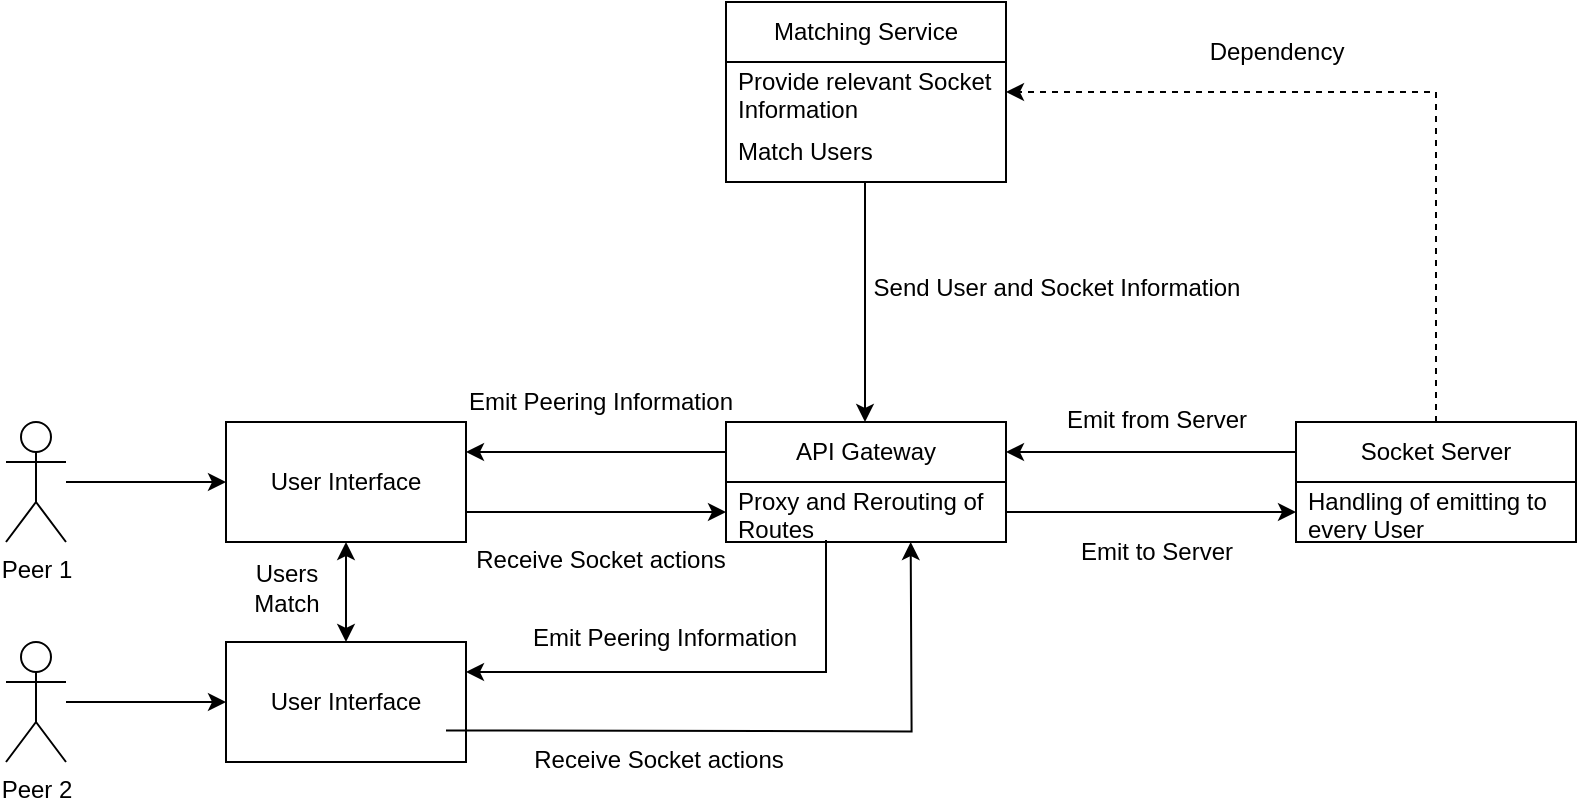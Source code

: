 <mxfile version="22.0.8" type="github">
  <diagram name="Page-1" id="ziiLAVQpgOq1QzVFaSYn">
    <mxGraphModel dx="1050" dy="542" grid="1" gridSize="10" guides="1" tooltips="1" connect="1" arrows="1" fold="1" page="1" pageScale="1" pageWidth="850" pageHeight="1100" math="0" shadow="0">
      <root>
        <mxCell id="0" />
        <mxCell id="1" parent="0" />
        <mxCell id="1KtTh_lrzxUGj0xQ3L2G-56" value="API Gateway" style="swimlane;fontStyle=0;childLayout=stackLayout;horizontal=1;startSize=30;horizontalStack=0;resizeParent=1;resizeParentMax=0;resizeLast=0;collapsible=1;marginBottom=0;whiteSpace=wrap;html=1;" vertex="1" parent="1">
          <mxGeometry x="390" y="410" width="140" height="60" as="geometry" />
        </mxCell>
        <mxCell id="1KtTh_lrzxUGj0xQ3L2G-57" value="Proxy and Rerouting of Routes" style="text;strokeColor=none;fillColor=none;align=left;verticalAlign=middle;spacingLeft=4;spacingRight=4;overflow=hidden;points=[[0,0.5],[1,0.5]];portConstraint=eastwest;rotatable=0;whiteSpace=wrap;html=1;" vertex="1" parent="1KtTh_lrzxUGj0xQ3L2G-56">
          <mxGeometry y="30" width="140" height="30" as="geometry" />
        </mxCell>
        <mxCell id="1KtTh_lrzxUGj0xQ3L2G-62" style="edgeStyle=orthogonalEdgeStyle;rounded=0;orthogonalLoop=1;jettySize=auto;html=1;entryX=0;entryY=0.5;entryDx=0;entryDy=0;" edge="1" parent="1" source="1KtTh_lrzxUGj0xQ3L2G-60" target="1KtTh_lrzxUGj0xQ3L2G-61">
          <mxGeometry relative="1" as="geometry" />
        </mxCell>
        <mxCell id="1KtTh_lrzxUGj0xQ3L2G-60" value="Peer 1" style="shape=umlActor;verticalLabelPosition=bottom;verticalAlign=top;html=1;outlineConnect=0;" vertex="1" parent="1">
          <mxGeometry x="30" y="410" width="30" height="60" as="geometry" />
        </mxCell>
        <mxCell id="1KtTh_lrzxUGj0xQ3L2G-61" value="User Interface" style="rounded=0;whiteSpace=wrap;html=1;" vertex="1" parent="1">
          <mxGeometry x="140" y="410" width="120" height="60" as="geometry" />
        </mxCell>
        <mxCell id="1KtTh_lrzxUGj0xQ3L2G-63" value="" style="endArrow=classic;html=1;rounded=0;entryX=1;entryY=0.25;entryDx=0;entryDy=0;exitX=0;exitY=0.25;exitDx=0;exitDy=0;" edge="1" parent="1" source="1KtTh_lrzxUGj0xQ3L2G-56" target="1KtTh_lrzxUGj0xQ3L2G-61">
          <mxGeometry width="50" height="50" relative="1" as="geometry">
            <mxPoint x="400" y="500" as="sourcePoint" />
            <mxPoint x="450" y="450" as="targetPoint" />
          </mxGeometry>
        </mxCell>
        <mxCell id="1KtTh_lrzxUGj0xQ3L2G-64" value="" style="endArrow=classic;html=1;rounded=0;entryX=0;entryY=0.5;entryDx=0;entryDy=0;exitX=1;exitY=0.75;exitDx=0;exitDy=0;" edge="1" parent="1" source="1KtTh_lrzxUGj0xQ3L2G-61" target="1KtTh_lrzxUGj0xQ3L2G-57">
          <mxGeometry width="50" height="50" relative="1" as="geometry">
            <mxPoint x="370" y="550" as="sourcePoint" />
            <mxPoint x="290" y="550" as="targetPoint" />
          </mxGeometry>
        </mxCell>
        <mxCell id="1KtTh_lrzxUGj0xQ3L2G-69" value="Emit Peering Information" style="text;html=1;align=center;verticalAlign=middle;resizable=0;points=[];autosize=1;strokeColor=none;fillColor=none;" vertex="1" parent="1">
          <mxGeometry x="247" y="385" width="160" height="30" as="geometry" />
        </mxCell>
        <mxCell id="1KtTh_lrzxUGj0xQ3L2G-70" value="Receive Socket actions" style="text;html=1;align=center;verticalAlign=middle;resizable=0;points=[];autosize=1;strokeColor=none;fillColor=none;" vertex="1" parent="1">
          <mxGeometry x="252" y="464" width="150" height="30" as="geometry" />
        </mxCell>
        <mxCell id="1KtTh_lrzxUGj0xQ3L2G-108" style="edgeStyle=orthogonalEdgeStyle;rounded=0;orthogonalLoop=1;jettySize=auto;html=1;entryX=1;entryY=0.5;entryDx=0;entryDy=0;dashed=1;" edge="1" parent="1" source="1KtTh_lrzxUGj0xQ3L2G-71" target="1KtTh_lrzxUGj0xQ3L2G-103">
          <mxGeometry relative="1" as="geometry" />
        </mxCell>
        <mxCell id="1KtTh_lrzxUGj0xQ3L2G-71" value="Socket Server" style="swimlane;fontStyle=0;childLayout=stackLayout;horizontal=1;startSize=30;horizontalStack=0;resizeParent=1;resizeParentMax=0;resizeLast=0;collapsible=1;marginBottom=0;whiteSpace=wrap;html=1;" vertex="1" parent="1">
          <mxGeometry x="675" y="410" width="140" height="60" as="geometry" />
        </mxCell>
        <mxCell id="1KtTh_lrzxUGj0xQ3L2G-72" value="Handling of emitting to every User" style="text;strokeColor=none;fillColor=none;align=left;verticalAlign=middle;spacingLeft=4;spacingRight=4;overflow=hidden;points=[[0,0.5],[1,0.5]];portConstraint=eastwest;rotatable=0;whiteSpace=wrap;html=1;" vertex="1" parent="1KtTh_lrzxUGj0xQ3L2G-71">
          <mxGeometry y="30" width="140" height="30" as="geometry" />
        </mxCell>
        <mxCell id="1KtTh_lrzxUGj0xQ3L2G-73" style="edgeStyle=orthogonalEdgeStyle;rounded=0;orthogonalLoop=1;jettySize=auto;html=1;entryX=0;entryY=0.5;entryDx=0;entryDy=0;" edge="1" parent="1" source="1KtTh_lrzxUGj0xQ3L2G-74" target="1KtTh_lrzxUGj0xQ3L2G-75">
          <mxGeometry relative="1" as="geometry" />
        </mxCell>
        <mxCell id="1KtTh_lrzxUGj0xQ3L2G-74" value="Peer 2" style="shape=umlActor;verticalLabelPosition=bottom;verticalAlign=top;html=1;outlineConnect=0;" vertex="1" parent="1">
          <mxGeometry x="30" y="520" width="30" height="60" as="geometry" />
        </mxCell>
        <mxCell id="1KtTh_lrzxUGj0xQ3L2G-75" value="User Interface" style="rounded=0;whiteSpace=wrap;html=1;" vertex="1" parent="1">
          <mxGeometry x="140" y="520" width="120" height="60" as="geometry" />
        </mxCell>
        <mxCell id="1KtTh_lrzxUGj0xQ3L2G-78" value="Emit Peering Information" style="text;html=1;align=center;verticalAlign=middle;resizable=0;points=[];autosize=1;strokeColor=none;fillColor=none;" vertex="1" parent="1">
          <mxGeometry x="279" y="503" width="160" height="30" as="geometry" />
        </mxCell>
        <mxCell id="1KtTh_lrzxUGj0xQ3L2G-86" style="edgeStyle=orthogonalEdgeStyle;rounded=0;orthogonalLoop=1;jettySize=auto;html=1;entryX=1;entryY=0.25;entryDx=0;entryDy=0;" edge="1" parent="1" target="1KtTh_lrzxUGj0xQ3L2G-75">
          <mxGeometry relative="1" as="geometry">
            <mxPoint x="440" y="469" as="sourcePoint" />
            <Array as="points">
              <mxPoint x="440" y="469" />
              <mxPoint x="440" y="535" />
            </Array>
          </mxGeometry>
        </mxCell>
        <mxCell id="1KtTh_lrzxUGj0xQ3L2G-87" style="edgeStyle=orthogonalEdgeStyle;rounded=0;orthogonalLoop=1;jettySize=auto;html=1;exitX=1;exitY=0.75;exitDx=0;exitDy=0;entryX=0.731;entryY=1.027;entryDx=0;entryDy=0;entryPerimeter=0;" edge="1" parent="1">
          <mxGeometry relative="1" as="geometry">
            <mxPoint x="250" y="564.19" as="sourcePoint" />
            <mxPoint x="482.34" y="470.0" as="targetPoint" />
          </mxGeometry>
        </mxCell>
        <mxCell id="1KtTh_lrzxUGj0xQ3L2G-88" value="Receive Socket actions" style="text;html=1;align=center;verticalAlign=middle;resizable=0;points=[];autosize=1;strokeColor=none;fillColor=none;" vertex="1" parent="1">
          <mxGeometry x="281" y="564" width="150" height="30" as="geometry" />
        </mxCell>
        <mxCell id="1KtTh_lrzxUGj0xQ3L2G-94" value="" style="endArrow=classic;html=1;rounded=0;exitX=0;exitY=0.25;exitDx=0;exitDy=0;entryX=1;entryY=0.25;entryDx=0;entryDy=0;" edge="1" parent="1" source="1KtTh_lrzxUGj0xQ3L2G-71" target="1KtTh_lrzxUGj0xQ3L2G-56">
          <mxGeometry width="50" height="50" relative="1" as="geometry">
            <mxPoint x="620" y="423" as="sourcePoint" />
            <mxPoint x="570" y="430" as="targetPoint" />
          </mxGeometry>
        </mxCell>
        <mxCell id="1KtTh_lrzxUGj0xQ3L2G-95" value="Emit from Server" style="text;html=1;align=center;verticalAlign=middle;resizable=0;points=[];autosize=1;strokeColor=none;fillColor=none;" vertex="1" parent="1">
          <mxGeometry x="550" y="394" width="110" height="30" as="geometry" />
        </mxCell>
        <mxCell id="1KtTh_lrzxUGj0xQ3L2G-96" value="" style="endArrow=classic;html=1;rounded=0;entryX=0;entryY=0.5;entryDx=0;entryDy=0;exitX=1;exitY=0.5;exitDx=0;exitDy=0;" edge="1" parent="1" source="1KtTh_lrzxUGj0xQ3L2G-57" target="1KtTh_lrzxUGj0xQ3L2G-72">
          <mxGeometry width="50" height="50" relative="1" as="geometry">
            <mxPoint x="540" y="490" as="sourcePoint" />
            <mxPoint x="727" y="493" as="targetPoint" />
          </mxGeometry>
        </mxCell>
        <mxCell id="1KtTh_lrzxUGj0xQ3L2G-97" value="Emit to Server" style="text;html=1;align=center;verticalAlign=middle;resizable=0;points=[];autosize=1;strokeColor=none;fillColor=none;" vertex="1" parent="1">
          <mxGeometry x="555" y="460" width="100" height="30" as="geometry" />
        </mxCell>
        <mxCell id="1KtTh_lrzxUGj0xQ3L2G-98" value="" style="endArrow=classic;startArrow=classic;html=1;rounded=0;exitX=0.5;exitY=0;exitDx=0;exitDy=0;entryX=0.5;entryY=1;entryDx=0;entryDy=0;" edge="1" parent="1" source="1KtTh_lrzxUGj0xQ3L2G-75" target="1KtTh_lrzxUGj0xQ3L2G-61">
          <mxGeometry width="50" height="50" relative="1" as="geometry">
            <mxPoint x="400" y="500" as="sourcePoint" />
            <mxPoint x="450" y="450" as="targetPoint" />
          </mxGeometry>
        </mxCell>
        <mxCell id="1KtTh_lrzxUGj0xQ3L2G-99" value="Users&lt;br&gt;Match" style="text;html=1;align=center;verticalAlign=middle;resizable=0;points=[];autosize=1;strokeColor=none;fillColor=none;" vertex="1" parent="1">
          <mxGeometry x="140" y="473" width="60" height="40" as="geometry" />
        </mxCell>
        <mxCell id="1KtTh_lrzxUGj0xQ3L2G-102" value="Matching Service" style="swimlane;fontStyle=0;childLayout=stackLayout;horizontal=1;startSize=30;horizontalStack=0;resizeParent=1;resizeParentMax=0;resizeLast=0;collapsible=1;marginBottom=0;whiteSpace=wrap;html=1;" vertex="1" parent="1">
          <mxGeometry x="390" y="200" width="140" height="90" as="geometry" />
        </mxCell>
        <mxCell id="1KtTh_lrzxUGj0xQ3L2G-103" value="Provide relevant Socket Information" style="text;strokeColor=none;fillColor=none;align=left;verticalAlign=middle;spacingLeft=4;spacingRight=4;overflow=hidden;points=[[0,0.5],[1,0.5]];portConstraint=eastwest;rotatable=0;whiteSpace=wrap;html=1;" vertex="1" parent="1KtTh_lrzxUGj0xQ3L2G-102">
          <mxGeometry y="30" width="140" height="30" as="geometry" />
        </mxCell>
        <mxCell id="1KtTh_lrzxUGj0xQ3L2G-104" value="Match Users" style="text;strokeColor=none;fillColor=none;align=left;verticalAlign=middle;spacingLeft=4;spacingRight=4;overflow=hidden;points=[[0,0.5],[1,0.5]];portConstraint=eastwest;rotatable=0;whiteSpace=wrap;html=1;" vertex="1" parent="1KtTh_lrzxUGj0xQ3L2G-102">
          <mxGeometry y="60" width="140" height="30" as="geometry" />
        </mxCell>
        <mxCell id="1KtTh_lrzxUGj0xQ3L2G-109" value="Dependency" style="text;html=1;align=center;verticalAlign=middle;resizable=0;points=[];autosize=1;strokeColor=none;fillColor=none;" vertex="1" parent="1">
          <mxGeometry x="620" y="210" width="90" height="30" as="geometry" />
        </mxCell>
        <mxCell id="1KtTh_lrzxUGj0xQ3L2G-111" value="" style="endArrow=classic;html=1;rounded=0;exitX=0.25;exitY=0;exitDx=0;exitDy=0;" edge="1" parent="1">
          <mxGeometry width="50" height="50" relative="1" as="geometry">
            <mxPoint x="459.5" y="290" as="sourcePoint" />
            <mxPoint x="459.5" y="410" as="targetPoint" />
          </mxGeometry>
        </mxCell>
        <mxCell id="1KtTh_lrzxUGj0xQ3L2G-112" value="Send User and Socket Information" style="text;html=1;align=center;verticalAlign=middle;resizable=0;points=[];autosize=1;strokeColor=none;fillColor=none;" vertex="1" parent="1">
          <mxGeometry x="450" y="328" width="210" height="30" as="geometry" />
        </mxCell>
      </root>
    </mxGraphModel>
  </diagram>
</mxfile>
